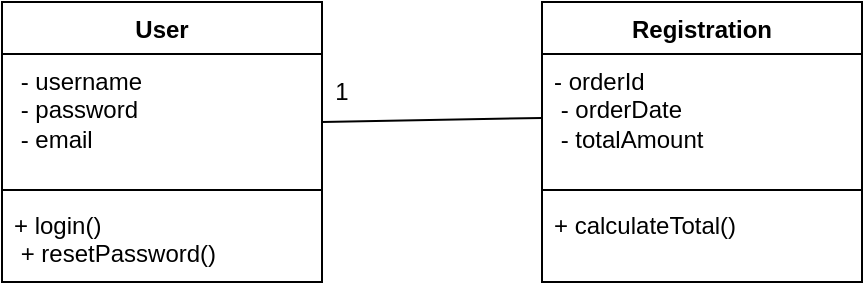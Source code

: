 <mxfile version="28.2.8">
  <diagram id="FzWaK-6QIi-hzqfQ0DFU" name="Trang-1">
    <mxGraphModel dx="1158" dy="731" grid="1" gridSize="10" guides="1" tooltips="1" connect="1" arrows="1" fold="1" page="1" pageScale="1" pageWidth="827" pageHeight="1169" math="0" shadow="0">
      <root>
        <mxCell id="0" />
        <mxCell id="1" parent="0" />
        <mxCell id="HSrm1sa488UlZyZhQ7sG-111" value="&amp;nbsp;User&amp;nbsp;" style="swimlane;fontStyle=1;align=center;verticalAlign=top;childLayout=stackLayout;horizontal=1;startSize=26;horizontalStack=0;resizeParent=1;resizeParentMax=0;resizeLast=0;collapsible=1;marginBottom=0;whiteSpace=wrap;html=1;" vertex="1" parent="1">
          <mxGeometry x="550" y="400" width="160" height="140" as="geometry" />
        </mxCell>
        <mxCell id="HSrm1sa488UlZyZhQ7sG-112" value="&lt;div&gt;&amp;nbsp;- username&amp;nbsp; &amp;nbsp; &amp;nbsp; &amp;nbsp;&lt;/div&gt;&lt;div&gt;&amp;nbsp;- password&amp;nbsp; &amp;nbsp; &amp;nbsp; &amp;nbsp;&lt;/div&gt;&lt;div&gt;&amp;nbsp;- email&amp;nbsp; &amp;nbsp; &amp;nbsp; &amp;nbsp; &amp;nbsp;&amp;nbsp;&lt;/div&gt;" style="text;strokeColor=none;fillColor=none;align=left;verticalAlign=top;spacingLeft=4;spacingRight=4;overflow=hidden;rotatable=0;points=[[0,0.5],[1,0.5]];portConstraint=eastwest;whiteSpace=wrap;html=1;" vertex="1" parent="HSrm1sa488UlZyZhQ7sG-111">
          <mxGeometry y="26" width="160" height="64" as="geometry" />
        </mxCell>
        <mxCell id="HSrm1sa488UlZyZhQ7sG-113" value="" style="line;strokeWidth=1;fillColor=none;align=left;verticalAlign=middle;spacingTop=-1;spacingLeft=3;spacingRight=3;rotatable=0;labelPosition=right;points=[];portConstraint=eastwest;strokeColor=inherit;" vertex="1" parent="HSrm1sa488UlZyZhQ7sG-111">
          <mxGeometry y="90" width="160" height="8" as="geometry" />
        </mxCell>
        <mxCell id="HSrm1sa488UlZyZhQ7sG-114" value="&lt;div&gt;+ login()&amp;nbsp; &amp;nbsp; &amp;nbsp; &amp;nbsp;&amp;nbsp;&lt;/div&gt;&lt;div&gt;&amp;nbsp;+ resetPassword()&lt;/div&gt;" style="text;strokeColor=none;fillColor=none;align=left;verticalAlign=top;spacingLeft=4;spacingRight=4;overflow=hidden;rotatable=0;points=[[0,0.5],[1,0.5]];portConstraint=eastwest;whiteSpace=wrap;html=1;" vertex="1" parent="HSrm1sa488UlZyZhQ7sG-111">
          <mxGeometry y="98" width="160" height="42" as="geometry" />
        </mxCell>
        <mxCell id="HSrm1sa488UlZyZhQ7sG-115" value="Registration" style="swimlane;fontStyle=1;align=center;verticalAlign=top;childLayout=stackLayout;horizontal=1;startSize=26;horizontalStack=0;resizeParent=1;resizeParentMax=0;resizeLast=0;collapsible=1;marginBottom=0;whiteSpace=wrap;html=1;" vertex="1" parent="1">
          <mxGeometry x="820" y="400" width="160" height="140" as="geometry" />
        </mxCell>
        <mxCell id="HSrm1sa488UlZyZhQ7sG-116" value="&lt;div&gt;- orderId&amp;nbsp; &amp;nbsp; &amp;nbsp; &amp;nbsp; &amp;nbsp;&lt;/div&gt;&lt;div&gt;&amp;nbsp;- orderDate&amp;nbsp; &amp;nbsp; &amp;nbsp; &amp;nbsp;&lt;/div&gt;&lt;div&gt;&amp;nbsp;- totalAmount&amp;nbsp;&lt;/div&gt;" style="text;strokeColor=none;fillColor=none;align=left;verticalAlign=top;spacingLeft=4;spacingRight=4;overflow=hidden;rotatable=0;points=[[0,0.5],[1,0.5]];portConstraint=eastwest;whiteSpace=wrap;html=1;" vertex="1" parent="HSrm1sa488UlZyZhQ7sG-115">
          <mxGeometry y="26" width="160" height="64" as="geometry" />
        </mxCell>
        <mxCell id="HSrm1sa488UlZyZhQ7sG-117" value="" style="line;strokeWidth=1;fillColor=none;align=left;verticalAlign=middle;spacingTop=-1;spacingLeft=3;spacingRight=3;rotatable=0;labelPosition=right;points=[];portConstraint=eastwest;strokeColor=inherit;" vertex="1" parent="HSrm1sa488UlZyZhQ7sG-115">
          <mxGeometry y="90" width="160" height="8" as="geometry" />
        </mxCell>
        <mxCell id="HSrm1sa488UlZyZhQ7sG-118" value="+ calculateTotal()" style="text;strokeColor=none;fillColor=none;align=left;verticalAlign=top;spacingLeft=4;spacingRight=4;overflow=hidden;rotatable=0;points=[[0,0.5],[1,0.5]];portConstraint=eastwest;whiteSpace=wrap;html=1;" vertex="1" parent="HSrm1sa488UlZyZhQ7sG-115">
          <mxGeometry y="98" width="160" height="42" as="geometry" />
        </mxCell>
        <mxCell id="HSrm1sa488UlZyZhQ7sG-121" value="" style="endArrow=none;html=1;rounded=0;entryX=0;entryY=0.5;entryDx=0;entryDy=0;" edge="1" parent="1" target="HSrm1sa488UlZyZhQ7sG-116">
          <mxGeometry width="50" height="50" relative="1" as="geometry">
            <mxPoint x="710" y="460" as="sourcePoint" />
            <mxPoint x="560" y="468" as="targetPoint" />
          </mxGeometry>
        </mxCell>
        <mxCell id="HSrm1sa488UlZyZhQ7sG-125" value="1" style="text;html=1;whiteSpace=wrap;strokeColor=none;fillColor=none;align=center;verticalAlign=middle;rounded=0;" vertex="1" parent="1">
          <mxGeometry x="690" y="430" width="60" height="30" as="geometry" />
        </mxCell>
      </root>
    </mxGraphModel>
  </diagram>
</mxfile>
